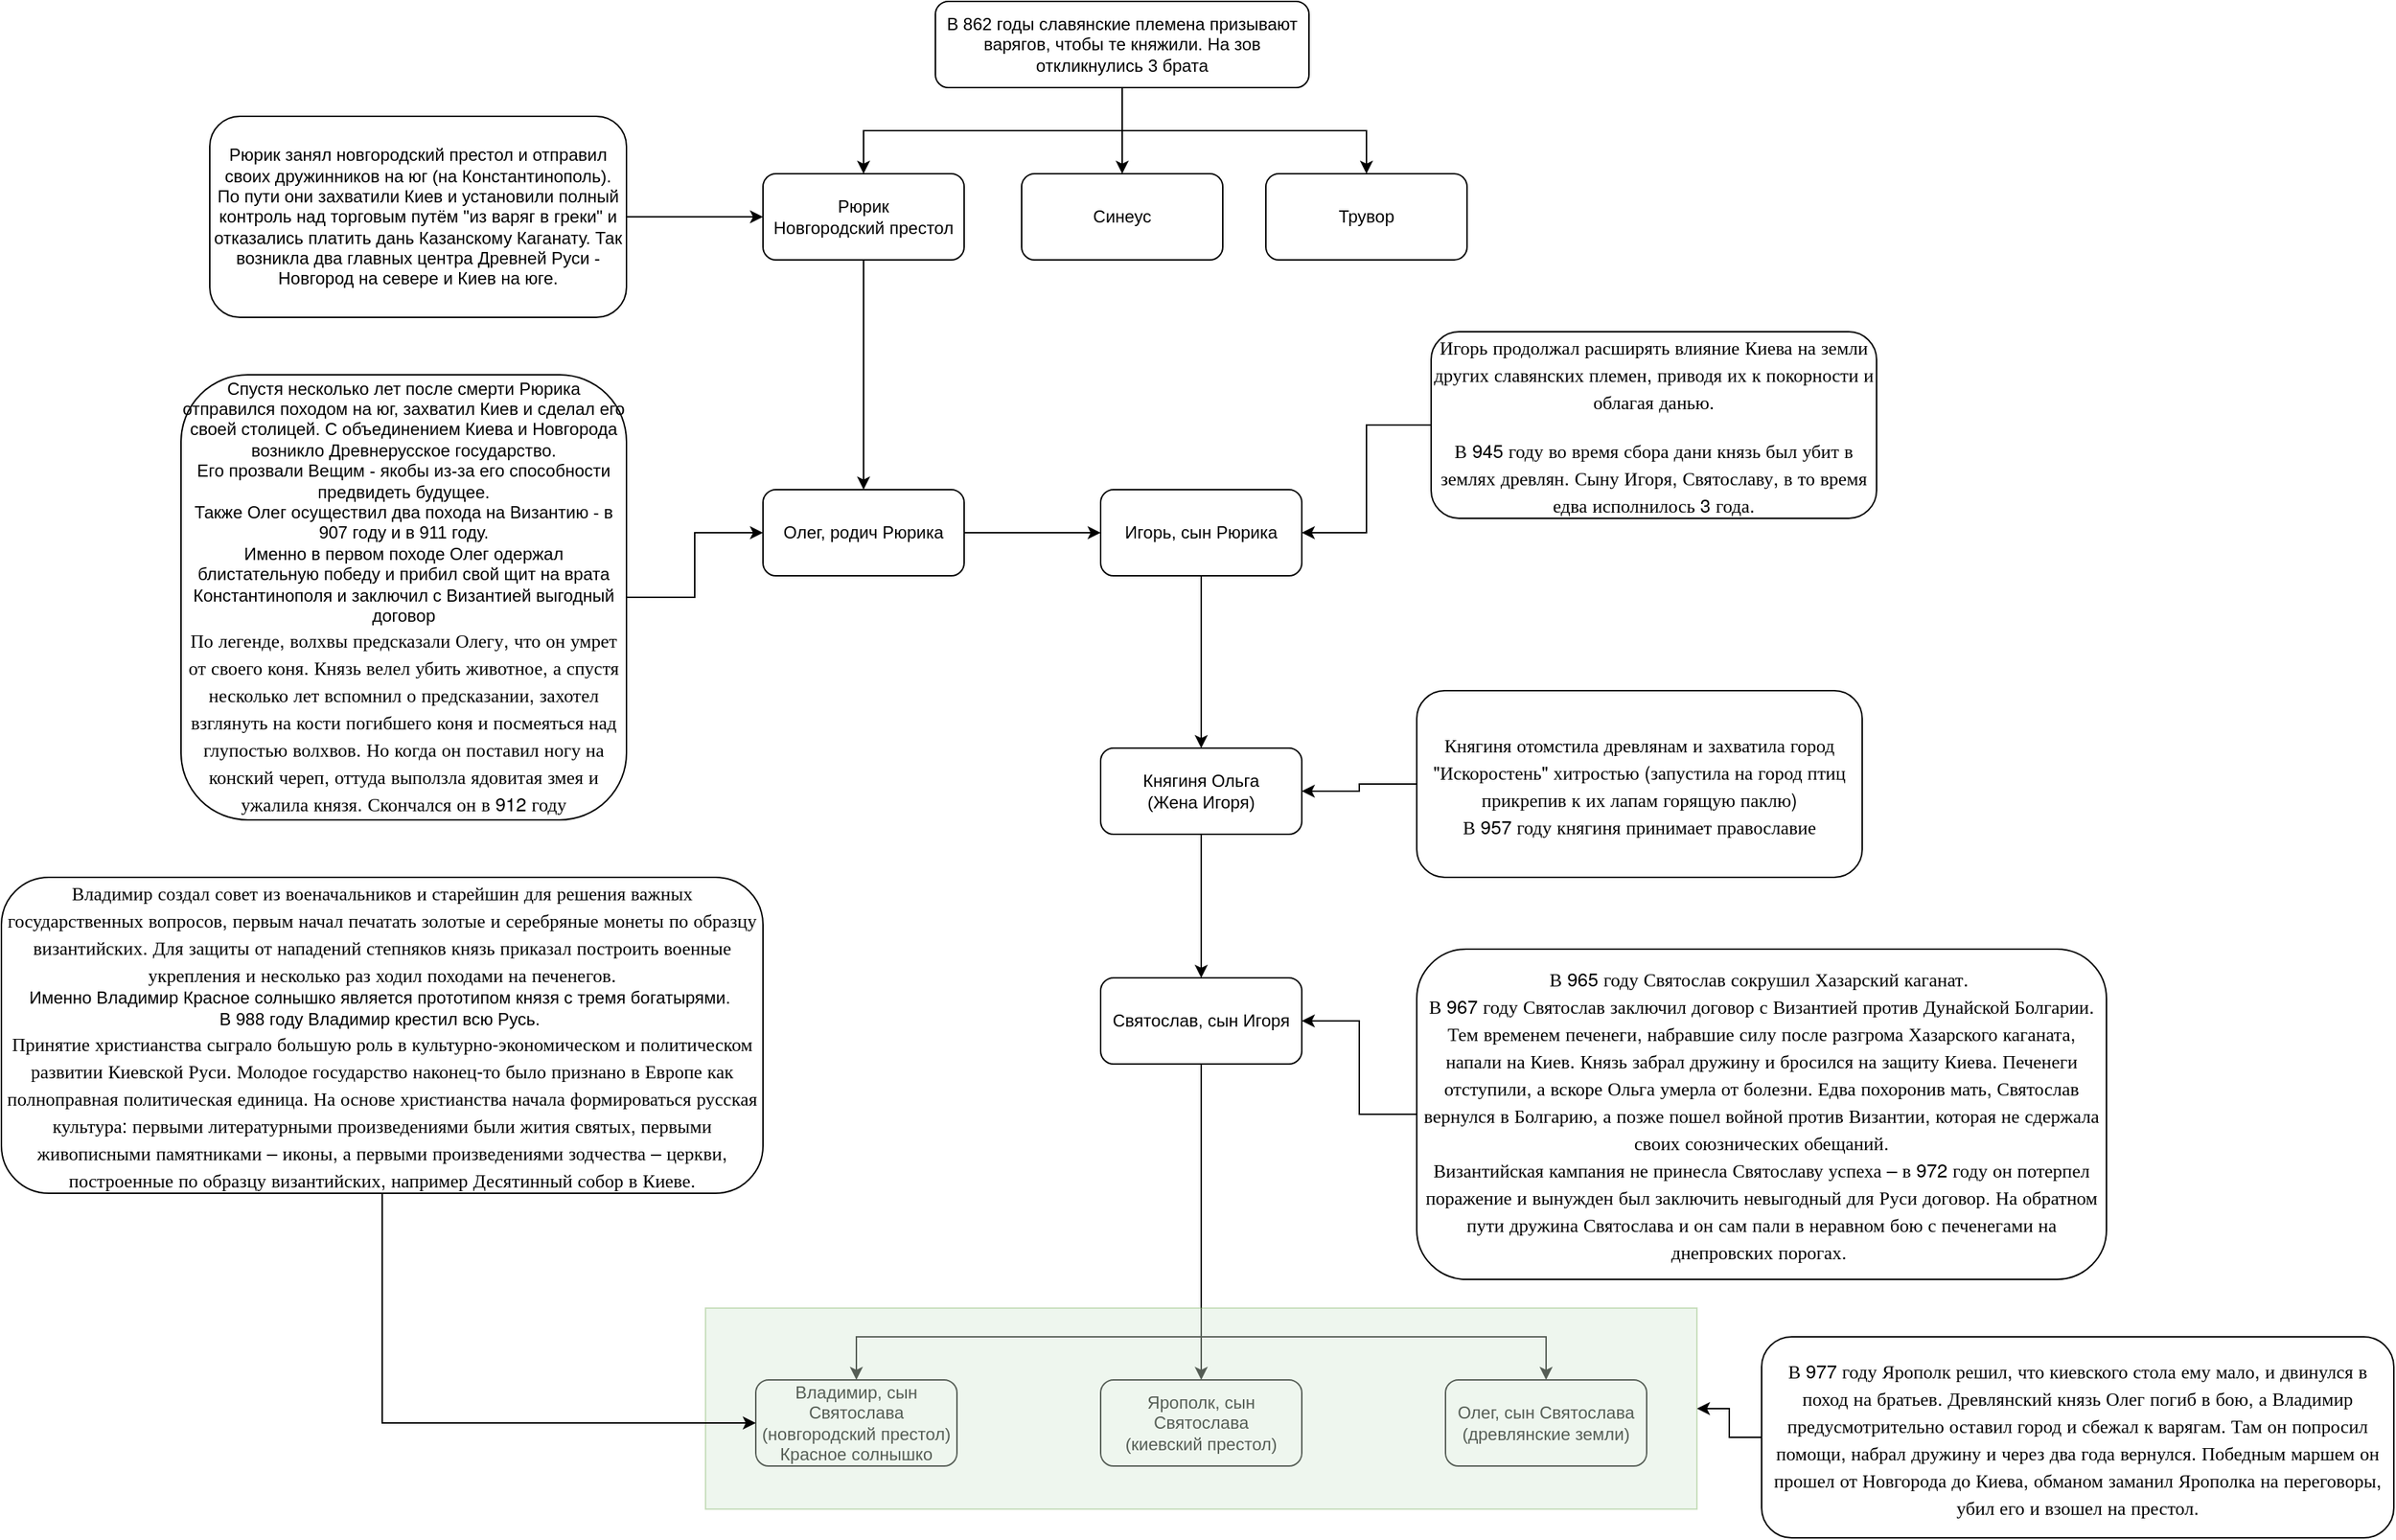<mxfile version="26.1.1">
  <diagram name="Страница — 1" id="h39BrPKxuDMGDi6YM3mU">
    <mxGraphModel dx="2417" dy="852" grid="1" gridSize="10" guides="1" tooltips="1" connect="1" arrows="1" fold="1" page="1" pageScale="1" pageWidth="827" pageHeight="1169" math="0" shadow="0">
      <root>
        <mxCell id="0" />
        <mxCell id="1" parent="0" />
        <mxCell id="cseGOAcBCH44NVd2no2V-6" value="" style="edgeStyle=orthogonalEdgeStyle;rounded=0;orthogonalLoop=1;jettySize=auto;html=1;" parent="1" source="cseGOAcBCH44NVd2no2V-1" target="cseGOAcBCH44NVd2no2V-4" edge="1">
          <mxGeometry relative="1" as="geometry" />
        </mxCell>
        <mxCell id="cseGOAcBCH44NVd2no2V-7" style="edgeStyle=orthogonalEdgeStyle;rounded=0;orthogonalLoop=1;jettySize=auto;html=1;exitX=0.5;exitY=1;exitDx=0;exitDy=0;entryX=0.5;entryY=0;entryDx=0;entryDy=0;" parent="1" source="cseGOAcBCH44NVd2no2V-1" target="cseGOAcBCH44NVd2no2V-3" edge="1">
          <mxGeometry relative="1" as="geometry" />
        </mxCell>
        <mxCell id="cseGOAcBCH44NVd2no2V-8" style="edgeStyle=orthogonalEdgeStyle;rounded=0;orthogonalLoop=1;jettySize=auto;html=1;exitX=0.5;exitY=1;exitDx=0;exitDy=0;entryX=0.5;entryY=0;entryDx=0;entryDy=0;" parent="1" source="cseGOAcBCH44NVd2no2V-1" target="cseGOAcBCH44NVd2no2V-5" edge="1">
          <mxGeometry relative="1" as="geometry" />
        </mxCell>
        <mxCell id="cseGOAcBCH44NVd2no2V-1" value="В 862 годы славянские племена призывают варягов, чтобы те княжили. На зов откликнулись 3 брата" style="rounded=1;whiteSpace=wrap;html=1;" parent="1" vertex="1">
          <mxGeometry x="325" y="160" width="260" height="60" as="geometry" />
        </mxCell>
        <mxCell id="cseGOAcBCH44NVd2no2V-12" style="edgeStyle=orthogonalEdgeStyle;rounded=0;orthogonalLoop=1;jettySize=auto;html=1;exitX=0.5;exitY=1;exitDx=0;exitDy=0;entryX=0.5;entryY=0;entryDx=0;entryDy=0;" parent="1" source="cseGOAcBCH44NVd2no2V-3" target="cseGOAcBCH44NVd2no2V-11" edge="1">
          <mxGeometry relative="1" as="geometry" />
        </mxCell>
        <mxCell id="cseGOAcBCH44NVd2no2V-3" value="Рюрик&lt;div&gt;Новгородский престол&lt;/div&gt;" style="rounded=1;whiteSpace=wrap;html=1;" parent="1" vertex="1">
          <mxGeometry x="205" y="280" width="140" height="60" as="geometry" />
        </mxCell>
        <mxCell id="cseGOAcBCH44NVd2no2V-4" value="Синеус" style="rounded=1;whiteSpace=wrap;html=1;" parent="1" vertex="1">
          <mxGeometry x="385" y="280" width="140" height="60" as="geometry" />
        </mxCell>
        <mxCell id="cseGOAcBCH44NVd2no2V-5" value="Трувор" style="rounded=1;whiteSpace=wrap;html=1;" parent="1" vertex="1">
          <mxGeometry x="555" y="280" width="140" height="60" as="geometry" />
        </mxCell>
        <mxCell id="cseGOAcBCH44NVd2no2V-10" style="edgeStyle=orthogonalEdgeStyle;rounded=0;orthogonalLoop=1;jettySize=auto;html=1;" parent="1" source="cseGOAcBCH44NVd2no2V-9" target="cseGOAcBCH44NVd2no2V-3" edge="1">
          <mxGeometry relative="1" as="geometry" />
        </mxCell>
        <mxCell id="cseGOAcBCH44NVd2no2V-9" value="Рюрик занял новгородский престол и отправил своих дружинников на юг (на Константинополь).&lt;div&gt;По пути они захватили Киев и установили полный контроль над торговым путём &quot;из варяг в греки&quot; и отказались платить дань Казанскому Каганату. Так возникла два главных центра Древней Руси - Новгород на севере и Киев на юге.&lt;/div&gt;" style="rounded=1;whiteSpace=wrap;html=1;" parent="1" vertex="1">
          <mxGeometry x="-180" y="240" width="290" height="140" as="geometry" />
        </mxCell>
        <mxCell id="cseGOAcBCH44NVd2no2V-17" style="edgeStyle=orthogonalEdgeStyle;rounded=0;orthogonalLoop=1;jettySize=auto;html=1;exitX=1;exitY=0.5;exitDx=0;exitDy=0;" parent="1" source="cseGOAcBCH44NVd2no2V-11" target="cseGOAcBCH44NVd2no2V-16" edge="1">
          <mxGeometry relative="1" as="geometry" />
        </mxCell>
        <mxCell id="cseGOAcBCH44NVd2no2V-11" value="Олег, родич Рюрика" style="rounded=1;whiteSpace=wrap;html=1;" parent="1" vertex="1">
          <mxGeometry x="205" y="500" width="140" height="60" as="geometry" />
        </mxCell>
        <mxCell id="cseGOAcBCH44NVd2no2V-15" style="edgeStyle=orthogonalEdgeStyle;rounded=0;orthogonalLoop=1;jettySize=auto;html=1;exitX=1;exitY=0.5;exitDx=0;exitDy=0;" parent="1" source="cseGOAcBCH44NVd2no2V-13" target="cseGOAcBCH44NVd2no2V-11" edge="1">
          <mxGeometry relative="1" as="geometry" />
        </mxCell>
        <mxCell id="cseGOAcBCH44NVd2no2V-13" value="Спустя несколько лет после смерти Рюрика отправился походом на юг, захватил Киев и сделал его своей столицей. С объединением Киева и Новгорода возникло Древнерусское государство.&lt;div&gt;Его прозвали Вещим - якобы из-за его способности предвидеть будущее.&lt;/div&gt;&lt;div&gt;Также Олег осуществил два похода на Византию - в 907 году и в 911 году.&lt;/div&gt;&lt;div&gt;Именно в первом походе Олег одержал блистательную победу и прибил свой щит на врата Константинополя и заключил с Византией выгодный договор&lt;/div&gt;&lt;div&gt;&lt;p style=&quot;margin: 0px; font-style: normal; font-variant-caps: normal; font-stretch: normal; font-size: 13px; line-height: normal; font-family: &amp;quot;Helvetica Neue&amp;quot;; font-size-adjust: none; font-kerning: auto; font-variant-alternates: normal; font-variant-ligatures: normal; font-variant-numeric: normal; font-variant-east-asian: normal; font-variant-position: normal; font-variant-emoji: normal; font-feature-settings: normal; font-optical-sizing: auto; font-variation-settings: normal;&quot;&gt;По легенде, волхвы предсказали Олегу, что он умрет от своего коня. Князь велел убить животное, а спустя несколько лет вспомнил о предсказании, захотел взглянуть на кости погибшего коня и посмеяться над глупостью волхвов. Но когда он поставил ногу на конский череп, оттуда выползла ядовитая змея и ужалила князя. Скончался он в 912 году&lt;/p&gt;&lt;/div&gt;" style="rounded=1;whiteSpace=wrap;html=1;" parent="1" vertex="1">
          <mxGeometry x="-200" y="420" width="310" height="310" as="geometry" />
        </mxCell>
        <mxCell id="cseGOAcBCH44NVd2no2V-22" style="edgeStyle=orthogonalEdgeStyle;rounded=0;orthogonalLoop=1;jettySize=auto;html=1;exitX=0.5;exitY=1;exitDx=0;exitDy=0;entryX=0.5;entryY=0;entryDx=0;entryDy=0;" parent="1" source="cseGOAcBCH44NVd2no2V-16" target="cseGOAcBCH44NVd2no2V-21" edge="1">
          <mxGeometry relative="1" as="geometry" />
        </mxCell>
        <mxCell id="cseGOAcBCH44NVd2no2V-16" value="Игорь, сын Рюрика" style="rounded=1;whiteSpace=wrap;html=1;" parent="1" vertex="1">
          <mxGeometry x="440" y="500" width="140" height="60" as="geometry" />
        </mxCell>
        <mxCell id="cseGOAcBCH44NVd2no2V-19" style="edgeStyle=orthogonalEdgeStyle;rounded=0;orthogonalLoop=1;jettySize=auto;html=1;exitX=0;exitY=0.5;exitDx=0;exitDy=0;entryX=1;entryY=0.5;entryDx=0;entryDy=0;" parent="1" source="cseGOAcBCH44NVd2no2V-18" target="cseGOAcBCH44NVd2no2V-16" edge="1">
          <mxGeometry relative="1" as="geometry" />
        </mxCell>
        <mxCell id="cseGOAcBCH44NVd2no2V-18" value="&lt;p style=&quot;margin: 0px; font-style: normal; font-variant-caps: normal; font-stretch: normal; font-size: 13px; line-height: normal; font-family: &amp;quot;Helvetica Neue&amp;quot;; font-size-adjust: none; font-kerning: auto; font-variant-alternates: normal; font-variant-ligatures: normal; font-variant-numeric: normal; font-variant-east-asian: normal; font-variant-position: normal; font-variant-emoji: normal; font-feature-settings: normal; font-optical-sizing: auto; font-variation-settings: normal;&quot;&gt;Игорь продолжал расширять влияние Киева на земли других славянских племен, приводя их к покорности и облагая данью.&lt;/p&gt;&lt;br/&gt;&lt;p style=&quot;margin: 0px; font-style: normal; font-variant-caps: normal; font-stretch: normal; font-size: 13px; line-height: normal; font-family: &amp;quot;Helvetica Neue&amp;quot;; font-size-adjust: none; font-kerning: auto; font-variant-alternates: normal; font-variant-ligatures: normal; font-variant-numeric: normal; font-variant-east-asian: normal; font-variant-position: normal; font-variant-emoji: normal; font-feature-settings: normal; font-optical-sizing: auto; font-variation-settings: normal;&quot;&gt;В 945&amp;nbsp;году во время сбора дани князь был убит в землях древлян. Сыну Игоря, Святославу, в то&amp;nbsp;время едва исполнилось 3&amp;nbsp;года.&lt;/p&gt;" style="rounded=1;whiteSpace=wrap;html=1;" parent="1" vertex="1">
          <mxGeometry x="670" y="390" width="310" height="130" as="geometry" />
        </mxCell>
        <mxCell id="cseGOAcBCH44NVd2no2V-26" style="edgeStyle=orthogonalEdgeStyle;rounded=0;orthogonalLoop=1;jettySize=auto;html=1;exitX=0.5;exitY=1;exitDx=0;exitDy=0;" parent="1" source="cseGOAcBCH44NVd2no2V-21" target="cseGOAcBCH44NVd2no2V-25" edge="1">
          <mxGeometry relative="1" as="geometry" />
        </mxCell>
        <mxCell id="cseGOAcBCH44NVd2no2V-21" value="Княгиня Ольга&lt;div&gt;(Жена Игоря)&lt;/div&gt;" style="rounded=1;whiteSpace=wrap;html=1;" parent="1" vertex="1">
          <mxGeometry x="440" y="680" width="140" height="60" as="geometry" />
        </mxCell>
        <mxCell id="cseGOAcBCH44NVd2no2V-24" style="edgeStyle=orthogonalEdgeStyle;rounded=0;orthogonalLoop=1;jettySize=auto;html=1;entryX=1;entryY=0.5;entryDx=0;entryDy=0;" parent="1" source="cseGOAcBCH44NVd2no2V-23" target="cseGOAcBCH44NVd2no2V-21" edge="1">
          <mxGeometry relative="1" as="geometry" />
        </mxCell>
        <mxCell id="cseGOAcBCH44NVd2no2V-23" value="&lt;p style=&quot;margin: 0px; font-style: normal; font-variant-caps: normal; font-stretch: normal; font-size: 13px; line-height: normal; font-family: &amp;quot;Helvetica Neue&amp;quot;; font-size-adjust: none; font-kerning: auto; font-variant-alternates: normal; font-variant-ligatures: normal; font-variant-numeric: normal; font-variant-east-asian: normal; font-variant-position: normal; font-variant-emoji: normal; font-feature-settings: normal; font-optical-sizing: auto; font-variation-settings: normal;&quot;&gt;Княгиня отомстила древлянам и захватила город &quot;Искоростень&quot; хитростью (запустила на город птиц прикрепив к их лапам горящую паклю)&lt;/p&gt;&lt;p style=&quot;margin: 0px; font-style: normal; font-variant-caps: normal; font-stretch: normal; font-size: 13px; line-height: normal; font-family: &amp;quot;Helvetica Neue&amp;quot;; font-size-adjust: none; font-kerning: auto; font-variant-alternates: normal; font-variant-ligatures: normal; font-variant-numeric: normal; font-variant-east-asian: normal; font-variant-position: normal; font-variant-emoji: normal; font-feature-settings: normal; font-optical-sizing: auto; font-variation-settings: normal;&quot;&gt;В 957 году княгиня принимает православие&lt;/p&gt;" style="rounded=1;whiteSpace=wrap;html=1;" parent="1" vertex="1">
          <mxGeometry x="660" y="640" width="310" height="130" as="geometry" />
        </mxCell>
        <mxCell id="EYzyI61vK4qVUXCELYnc-4" style="edgeStyle=orthogonalEdgeStyle;rounded=0;orthogonalLoop=1;jettySize=auto;html=1;exitX=0.5;exitY=1;exitDx=0;exitDy=0;entryX=0.5;entryY=0;entryDx=0;entryDy=0;" edge="1" parent="1" source="cseGOAcBCH44NVd2no2V-25" target="EYzyI61vK4qVUXCELYnc-1">
          <mxGeometry relative="1" as="geometry" />
        </mxCell>
        <mxCell id="EYzyI61vK4qVUXCELYnc-5" style="edgeStyle=orthogonalEdgeStyle;rounded=0;orthogonalLoop=1;jettySize=auto;html=1;exitX=0.5;exitY=1;exitDx=0;exitDy=0;entryX=0.5;entryY=0;entryDx=0;entryDy=0;" edge="1" parent="1" source="cseGOAcBCH44NVd2no2V-25" target="EYzyI61vK4qVUXCELYnc-2">
          <mxGeometry relative="1" as="geometry">
            <Array as="points">
              <mxPoint x="510" y="1090" />
              <mxPoint x="270" y="1090" />
            </Array>
          </mxGeometry>
        </mxCell>
        <mxCell id="EYzyI61vK4qVUXCELYnc-6" style="edgeStyle=orthogonalEdgeStyle;rounded=0;orthogonalLoop=1;jettySize=auto;html=1;exitX=0.5;exitY=1;exitDx=0;exitDy=0;" edge="1" parent="1" source="cseGOAcBCH44NVd2no2V-25" target="EYzyI61vK4qVUXCELYnc-3">
          <mxGeometry relative="1" as="geometry">
            <Array as="points">
              <mxPoint x="510" y="1090" />
              <mxPoint x="750" y="1090" />
            </Array>
          </mxGeometry>
        </mxCell>
        <mxCell id="cseGOAcBCH44NVd2no2V-25" value="Святослав, сын Игоря" style="rounded=1;whiteSpace=wrap;html=1;" parent="1" vertex="1">
          <mxGeometry x="440" y="840" width="140" height="60" as="geometry" />
        </mxCell>
        <mxCell id="cseGOAcBCH44NVd2no2V-28" style="edgeStyle=orthogonalEdgeStyle;rounded=0;orthogonalLoop=1;jettySize=auto;html=1;exitX=0;exitY=0.5;exitDx=0;exitDy=0;entryX=1;entryY=0.5;entryDx=0;entryDy=0;" parent="1" source="cseGOAcBCH44NVd2no2V-27" target="cseGOAcBCH44NVd2no2V-25" edge="1">
          <mxGeometry relative="1" as="geometry" />
        </mxCell>
        <mxCell id="cseGOAcBCH44NVd2no2V-27" value="&lt;p style=&quot;margin: 0px; font-style: normal; font-variant-caps: normal; font-stretch: normal; font-size: 13px; line-height: normal; font-family: &amp;quot;Helvetica Neue&amp;quot;; font-size-adjust: none; font-kerning: auto; font-variant-alternates: normal; font-variant-ligatures: normal; font-variant-numeric: normal; font-variant-east-asian: normal; font-variant-position: normal; font-variant-emoji: normal; font-feature-settings: normal; font-optical-sizing: auto; font-variation-settings: normal;&quot;&gt;В 965 году Святослав сокрушил Хазарский каганат.&amp;nbsp;&lt;/p&gt;&lt;p style=&quot;margin: 0px; font-style: normal; font-variant-caps: normal; font-stretch: normal; font-size: 13px; line-height: normal; font-family: &amp;quot;Helvetica Neue&amp;quot;; font-size-adjust: none; font-kerning: auto; font-variant-alternates: normal; font-variant-ligatures: normal; font-variant-numeric: normal; font-variant-east-asian: normal; font-variant-position: normal; font-variant-emoji: normal; font-feature-settings: normal; font-optical-sizing: auto; font-variation-settings: normal;&quot;&gt;В 967 году Святослав заключил договор с Византией против Дунайской Болгарии.&lt;/p&gt;&lt;p style=&quot;margin: 0px; font-style: normal; font-variant-caps: normal; font-stretch: normal; font-size: 13px; line-height: normal; font-family: &amp;quot;Helvetica Neue&amp;quot;; font-size-adjust: none; font-kerning: auto; font-variant-alternates: normal; font-variant-ligatures: normal; font-variant-numeric: normal; font-variant-east-asian: normal; font-variant-position: normal; font-variant-emoji: normal; font-feature-settings: normal; font-optical-sizing: auto; font-variation-settings: normal;&quot;&gt;Тем временем печенеги, набравшие силу после разгрома Хазарского каганата, напали на&amp;nbsp;Киев. Князь забрал дружину и бросился на защиту Киева. Печенеги отступили, а вскоре Ольга умерла от болезни. Едва похоронив мать, Святослав вернулся в&amp;nbsp;Болгарию, а позже пошел войной против Византии, которая не сдержала своих союзнических обещаний.&lt;/p&gt;&lt;p style=&quot;margin: 0px; font-style: normal; font-variant-caps: normal; font-stretch: normal; font-size: 13px; line-height: normal; font-family: &amp;quot;Helvetica Neue&amp;quot;; font-size-adjust: none; font-kerning: auto; font-variant-alternates: normal; font-variant-ligatures: normal; font-variant-numeric: normal; font-variant-east-asian: normal; font-variant-position: normal; font-variant-emoji: normal; font-feature-settings: normal; font-optical-sizing: auto; font-variation-settings: normal;&quot;&gt;Византийская кампания не принесла Святославу успеха – в&amp;nbsp;972&amp;nbsp;году он потерпел поражение и вынужден был заключить невыгодный для Руси договор. На обратном пути дружина Святослава и он сам пали в неравном бою с печенегами на днепровских порогах.&amp;nbsp;&lt;/p&gt;" style="rounded=1;whiteSpace=wrap;html=1;" parent="1" vertex="1">
          <mxGeometry x="660" y="820" width="480" height="230" as="geometry" />
        </mxCell>
        <mxCell id="EYzyI61vK4qVUXCELYnc-1" value="Ярополк, сын Святослава&lt;div&gt;(киевский престол)&lt;/div&gt;" style="rounded=1;whiteSpace=wrap;html=1;" vertex="1" parent="1">
          <mxGeometry x="440" y="1120" width="140" height="60" as="geometry" />
        </mxCell>
        <mxCell id="EYzyI61vK4qVUXCELYnc-2" value="Владимир, сын Святослава&lt;div&gt;(новгородский престол&lt;span style=&quot;background-color: transparent; color: light-dark(rgb(0, 0, 0), rgb(255, 255, 255));&quot;&gt;)&lt;/span&gt;&lt;/div&gt;&lt;div&gt;&lt;span style=&quot;background-color: transparent; color: light-dark(rgb(0, 0, 0), rgb(255, 255, 255));&quot;&gt;Красное солнышко&lt;/span&gt;&lt;/div&gt;" style="rounded=1;whiteSpace=wrap;html=1;" vertex="1" parent="1">
          <mxGeometry x="200" y="1120" width="140" height="60" as="geometry" />
        </mxCell>
        <mxCell id="EYzyI61vK4qVUXCELYnc-3" value="Олег, сын Святослава&lt;div&gt;(древлянские земли)&lt;/div&gt;" style="rounded=1;whiteSpace=wrap;html=1;" vertex="1" parent="1">
          <mxGeometry x="680" y="1120" width="140" height="60" as="geometry" />
        </mxCell>
        <mxCell id="EYzyI61vK4qVUXCELYnc-7" value="" style="rounded=0;whiteSpace=wrap;html=1;fillColor=#d5e8d4;strokeColor=#82b366;opacity=40;" vertex="1" parent="1">
          <mxGeometry x="165" y="1070" width="690" height="140" as="geometry" />
        </mxCell>
        <mxCell id="EYzyI61vK4qVUXCELYnc-10" style="edgeStyle=orthogonalEdgeStyle;rounded=0;orthogonalLoop=1;jettySize=auto;html=1;entryX=1;entryY=0.5;entryDx=0;entryDy=0;" edge="1" parent="1" source="EYzyI61vK4qVUXCELYnc-9" target="EYzyI61vK4qVUXCELYnc-7">
          <mxGeometry relative="1" as="geometry" />
        </mxCell>
        <mxCell id="EYzyI61vK4qVUXCELYnc-9" value="&lt;p style=&quot;margin: 0px; font-variant-numeric: normal; font-variant-east-asian: normal; font-variant-alternates: normal; font-size-adjust: none; font-kerning: auto; font-optical-sizing: auto; font-feature-settings: normal; font-variation-settings: normal; font-variant-position: normal; font-variant-emoji: normal; font-stretch: normal; font-size: 13px; line-height: normal; font-family: &amp;quot;Helvetica Neue&amp;quot;;&quot; class=&quot;p1&quot;&gt;В&amp;nbsp;977&amp;nbsp;году Ярополк решил, что киевского стола ему мало, и двинулся в поход на братьев. Древлянский князь Олег погиб в бою, а&amp;nbsp;Владимир предусмотрительно оставил город и сбежал к варягам. Там он попросил помощи, набрал дружину и через два года вернулся. Победным маршем он прошел от&amp;nbsp;Новгорода до&amp;nbsp;Киева, обманом заманил Ярополка на переговоры, убил его и взошел на престол.&lt;/p&gt;" style="rounded=1;whiteSpace=wrap;html=1;align=center;" vertex="1" parent="1">
          <mxGeometry x="900" y="1090" width="440" height="140" as="geometry" />
        </mxCell>
        <mxCell id="EYzyI61vK4qVUXCELYnc-12" style="edgeStyle=orthogonalEdgeStyle;rounded=0;orthogonalLoop=1;jettySize=auto;html=1;entryX=0;entryY=0.5;entryDx=0;entryDy=0;" edge="1" parent="1" source="EYzyI61vK4qVUXCELYnc-11" target="EYzyI61vK4qVUXCELYnc-2">
          <mxGeometry relative="1" as="geometry">
            <Array as="points">
              <mxPoint x="-60" y="1150" />
            </Array>
          </mxGeometry>
        </mxCell>
        <mxCell id="EYzyI61vK4qVUXCELYnc-11" value="&lt;p style=&quot;margin: 0px; font-stretch: normal; line-height: normal; font-size-adjust: none; font-kerning: auto; font-variant-alternates: normal; font-variant-numeric: normal; font-variant-east-asian: normal; font-variant-position: normal; font-variant-emoji: normal; font-feature-settings: normal; font-optical-sizing: auto; font-variation-settings: normal;&quot;&gt;&lt;font face=&quot;Helvetica Neue&quot;&gt;&lt;span style=&quot;font-size: 13px;&quot;&gt;Владимир создал совет из военачальников и старейшин для решения важных государственных вопросов, первым начал печатать золотые и серебряные монеты по образцу византийских. Для защиты от нападений степняков князь приказал построить военные укрепления и несколько раз ходил походами на печенегов.&lt;/span&gt;&lt;/font&gt;&lt;/p&gt;&lt;div&gt;Именно Владимир Красное солнышко является прототипом князя с тремя богатырями.&amp;nbsp;&lt;/div&gt;&lt;div&gt;В 988 году Владимир крестил всю Русь.&amp;nbsp;&lt;/div&gt;&lt;div&gt;&lt;p style=&quot;margin: 0px; font-variant-numeric: normal; font-variant-east-asian: normal; font-variant-alternates: normal; font-size-adjust: none; font-kerning: auto; font-optical-sizing: auto; font-feature-settings: normal; font-variation-settings: normal; font-variant-position: normal; font-variant-emoji: normal; font-stretch: normal; font-size: 13px; line-height: normal; font-family: &amp;quot;Helvetica Neue&amp;quot;;&quot; class=&quot;p1&quot;&gt;Принятие христианства сыграло большую роль в культурно-экономическом и политическом развитии Киевской Руси. Молодое государство наконец-то было признано в&amp;nbsp;Европе как полноправная политическая единица. На основе христианства начала формироваться русская культура: первыми литературными произведениями были жития святых, первыми живописными памятниками – иконы, а первыми произведениями зодчества – церкви, построенные по образцу византийских, например Десятинный собор в&amp;nbsp;Киеве.&lt;/p&gt;&lt;/div&gt;" style="rounded=1;whiteSpace=wrap;html=1;align=center;" vertex="1" parent="1">
          <mxGeometry x="-325" y="770" width="530" height="220" as="geometry" />
        </mxCell>
      </root>
    </mxGraphModel>
  </diagram>
</mxfile>
